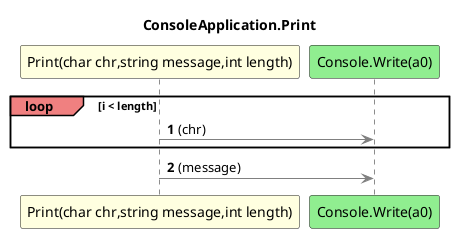 @startuml ConsoleApplication.Print
title ConsoleApplication.Print
participant "Print(char chr,string message,int length)" as Print_p0_p1_p2 #LightYellow
participant "Console.Write(a0)" as Console_Write_a0 #LightGreen
autonumber
loop#LightCoral i < length
    Print_p0_p1_p2 -[#grey]> Console_Write_a0 : (chr)
end
Print_p0_p1_p2 -[#grey]> Console_Write_a0 : (message)
@enduml
